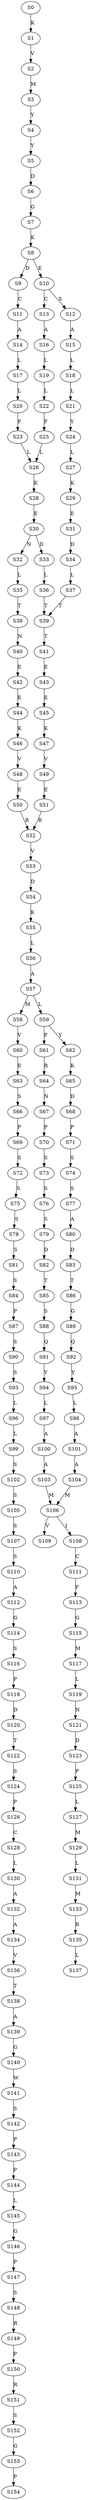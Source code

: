 strict digraph  {
	S0 -> S1 [ label = K ];
	S1 -> S2 [ label = V ];
	S2 -> S3 [ label = M ];
	S3 -> S4 [ label = Y ];
	S4 -> S5 [ label = Y ];
	S5 -> S6 [ label = D ];
	S6 -> S7 [ label = G ];
	S7 -> S8 [ label = K ];
	S8 -> S9 [ label = D ];
	S8 -> S10 [ label = E ];
	S9 -> S11 [ label = C ];
	S10 -> S12 [ label = S ];
	S10 -> S13 [ label = C ];
	S11 -> S14 [ label = A ];
	S12 -> S15 [ label = A ];
	S13 -> S16 [ label = A ];
	S14 -> S17 [ label = L ];
	S15 -> S18 [ label = L ];
	S16 -> S19 [ label = L ];
	S17 -> S20 [ label = L ];
	S18 -> S21 [ label = L ];
	S19 -> S22 [ label = L ];
	S20 -> S23 [ label = F ];
	S21 -> S24 [ label = Y ];
	S22 -> S25 [ label = F ];
	S23 -> S26 [ label = L ];
	S24 -> S27 [ label = L ];
	S25 -> S26 [ label = L ];
	S26 -> S28 [ label = K ];
	S27 -> S29 [ label = K ];
	S28 -> S30 [ label = E ];
	S29 -> S31 [ label = E ];
	S30 -> S32 [ label = N ];
	S30 -> S33 [ label = D ];
	S31 -> S34 [ label = D ];
	S32 -> S35 [ label = L ];
	S33 -> S36 [ label = L ];
	S34 -> S37 [ label = L ];
	S35 -> S38 [ label = T ];
	S36 -> S39 [ label = T ];
	S37 -> S39 [ label = T ];
	S38 -> S40 [ label = N ];
	S39 -> S41 [ label = T ];
	S40 -> S42 [ label = E ];
	S41 -> S43 [ label = E ];
	S42 -> S44 [ label = E ];
	S43 -> S45 [ label = E ];
	S44 -> S46 [ label = K ];
	S45 -> S47 [ label = K ];
	S46 -> S48 [ label = V ];
	S47 -> S49 [ label = V ];
	S48 -> S50 [ label = E ];
	S49 -> S51 [ label = E ];
	S50 -> S52 [ label = R ];
	S51 -> S52 [ label = R ];
	S52 -> S53 [ label = V ];
	S53 -> S54 [ label = D ];
	S54 -> S55 [ label = K ];
	S55 -> S56 [ label = L ];
	S56 -> S57 [ label = A ];
	S57 -> S58 [ label = M ];
	S57 -> S59 [ label = L ];
	S58 -> S60 [ label = V ];
	S59 -> S61 [ label = F ];
	S59 -> S62 [ label = Y ];
	S60 -> S63 [ label = E ];
	S61 -> S64 [ label = R ];
	S62 -> S65 [ label = K ];
	S63 -> S66 [ label = S ];
	S64 -> S67 [ label = N ];
	S65 -> S68 [ label = D ];
	S66 -> S69 [ label = P ];
	S67 -> S70 [ label = P ];
	S68 -> S71 [ label = P ];
	S69 -> S72 [ label = S ];
	S70 -> S73 [ label = S ];
	S71 -> S74 [ label = S ];
	S72 -> S75 [ label = S ];
	S73 -> S76 [ label = S ];
	S74 -> S77 [ label = S ];
	S75 -> S78 [ label = S ];
	S76 -> S79 [ label = S ];
	S77 -> S80 [ label = A ];
	S78 -> S81 [ label = S ];
	S79 -> S82 [ label = D ];
	S80 -> S83 [ label = D ];
	S81 -> S84 [ label = S ];
	S82 -> S85 [ label = T ];
	S83 -> S86 [ label = T ];
	S84 -> S87 [ label = P ];
	S85 -> S88 [ label = S ];
	S86 -> S89 [ label = G ];
	S87 -> S90 [ label = S ];
	S88 -> S91 [ label = Q ];
	S89 -> S92 [ label = Q ];
	S90 -> S93 [ label = S ];
	S91 -> S94 [ label = Y ];
	S92 -> S95 [ label = Y ];
	S93 -> S96 [ label = L ];
	S94 -> S97 [ label = L ];
	S95 -> S98 [ label = L ];
	S96 -> S99 [ label = L ];
	S97 -> S100 [ label = A ];
	S98 -> S101 [ label = A ];
	S99 -> S102 [ label = S ];
	S100 -> S103 [ label = A ];
	S101 -> S104 [ label = A ];
	S102 -> S105 [ label = S ];
	S103 -> S106 [ label = M ];
	S104 -> S106 [ label = M ];
	S105 -> S107 [ label = S ];
	S106 -> S108 [ label = I ];
	S106 -> S109 [ label = V ];
	S107 -> S110 [ label = S ];
	S108 -> S111 [ label = C ];
	S110 -> S112 [ label = A ];
	S111 -> S113 [ label = F ];
	S112 -> S114 [ label = G ];
	S113 -> S115 [ label = G ];
	S114 -> S116 [ label = S ];
	S115 -> S117 [ label = M ];
	S116 -> S118 [ label = P ];
	S117 -> S119 [ label = L ];
	S118 -> S120 [ label = D ];
	S119 -> S121 [ label = N ];
	S120 -> S122 [ label = T ];
	S121 -> S123 [ label = D ];
	S122 -> S124 [ label = S ];
	S123 -> S125 [ label = P ];
	S124 -> S126 [ label = P ];
	S125 -> S127 [ label = L ];
	S126 -> S128 [ label = C ];
	S127 -> S129 [ label = M ];
	S128 -> S130 [ label = L ];
	S129 -> S131 [ label = L ];
	S130 -> S132 [ label = A ];
	S131 -> S133 [ label = M ];
	S132 -> S134 [ label = A ];
	S133 -> S135 [ label = R ];
	S134 -> S136 [ label = V ];
	S135 -> S137 [ label = L ];
	S136 -> S138 [ label = T ];
	S138 -> S139 [ label = A ];
	S139 -> S140 [ label = G ];
	S140 -> S141 [ label = W ];
	S141 -> S142 [ label = S ];
	S142 -> S143 [ label = P ];
	S143 -> S144 [ label = P ];
	S144 -> S145 [ label = L ];
	S145 -> S146 [ label = G ];
	S146 -> S147 [ label = P ];
	S147 -> S148 [ label = S ];
	S148 -> S149 [ label = R ];
	S149 -> S150 [ label = P ];
	S150 -> S151 [ label = R ];
	S151 -> S152 [ label = S ];
	S152 -> S153 [ label = G ];
	S153 -> S154 [ label = P ];
}
